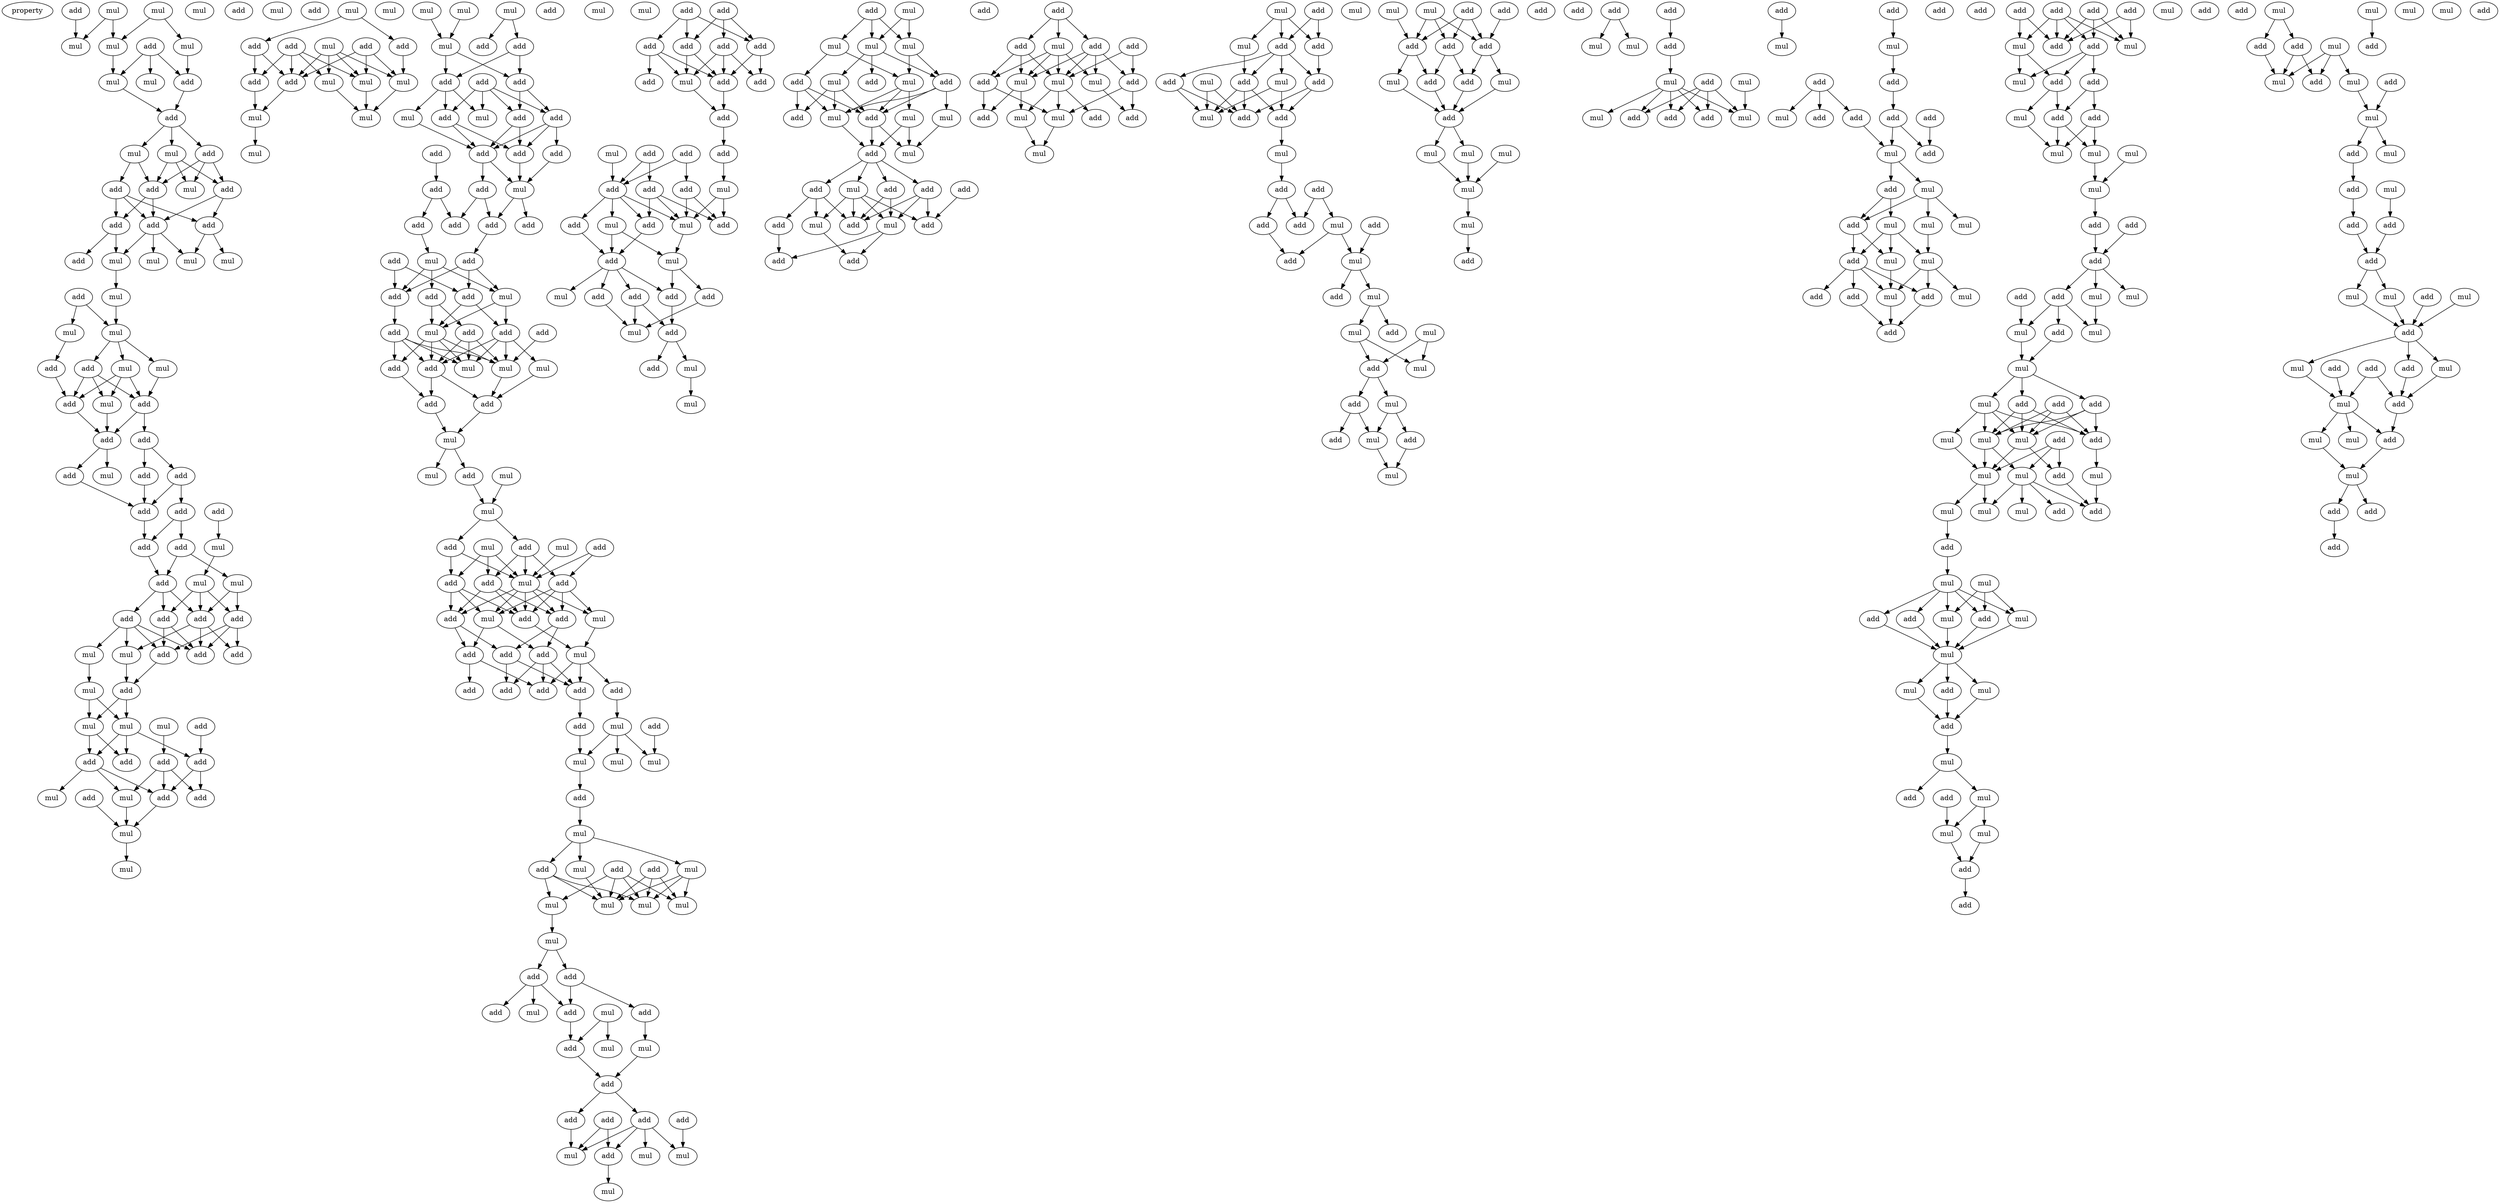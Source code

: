 digraph {
    node [fontcolor=black]
    property [mul=2,lf=1.4]
    0 [ label = mul ];
    1 [ label = mul ];
    2 [ label = add ];
    3 [ label = mul ];
    4 [ label = add ];
    5 [ label = mul ];
    6 [ label = mul ];
    7 [ label = mul ];
    8 [ label = mul ];
    9 [ label = add ];
    10 [ label = add ];
    11 [ label = mul ];
    12 [ label = mul ];
    13 [ label = add ];
    14 [ label = add ];
    15 [ label = mul ];
    16 [ label = add ];
    17 [ label = add ];
    18 [ label = add ];
    19 [ label = add ];
    20 [ label = add ];
    21 [ label = mul ];
    22 [ label = mul ];
    23 [ label = add ];
    24 [ label = mul ];
    25 [ label = mul ];
    26 [ label = mul ];
    27 [ label = add ];
    28 [ label = mul ];
    29 [ label = mul ];
    30 [ label = mul ];
    31 [ label = mul ];
    32 [ label = add ];
    33 [ label = add ];
    34 [ label = mul ];
    35 [ label = add ];
    36 [ label = add ];
    37 [ label = add ];
    38 [ label = add ];
    39 [ label = mul ];
    40 [ label = mul ];
    41 [ label = add ];
    42 [ label = add ];
    43 [ label = add ];
    44 [ label = add ];
    45 [ label = add ];
    46 [ label = add ];
    47 [ label = add ];
    48 [ label = mul ];
    49 [ label = add ];
    50 [ label = mul ];
    51 [ label = mul ];
    52 [ label = add ];
    53 [ label = add ];
    54 [ label = add ];
    55 [ label = add ];
    56 [ label = add ];
    57 [ label = add ];
    58 [ label = mul ];
    59 [ label = add ];
    60 [ label = mul ];
    61 [ label = add ];
    62 [ label = mul ];
    63 [ label = add ];
    64 [ label = mul ];
    65 [ label = add ];
    66 [ label = mul ];
    67 [ label = mul ];
    68 [ label = add ];
    69 [ label = add ];
    70 [ label = add ];
    71 [ label = add ];
    72 [ label = add ];
    73 [ label = mul ];
    74 [ label = add ];
    75 [ label = add ];
    76 [ label = mul ];
    77 [ label = add ];
    78 [ label = mul ];
    79 [ label = mul ];
    80 [ label = mul ];
    81 [ label = add ];
    82 [ label = mul ];
    83 [ label = add ];
    84 [ label = add ];
    85 [ label = add ];
    86 [ label = add ];
    87 [ label = mul ];
    88 [ label = add ];
    89 [ label = mul ];
    90 [ label = add ];
    91 [ label = mul ];
    92 [ label = mul ];
    93 [ label = mul ];
    94 [ label = mul ];
    95 [ label = mul ];
    96 [ label = mul ];
    97 [ label = mul ];
    98 [ label = add ];
    99 [ label = mul ];
    100 [ label = mul ];
    101 [ label = add ];
    102 [ label = mul ];
    103 [ label = add ];
    104 [ label = add ];
    105 [ label = add ];
    106 [ label = add ];
    107 [ label = add ];
    108 [ label = mul ];
    109 [ label = mul ];
    110 [ label = add ];
    111 [ label = add ];
    112 [ label = add ];
    113 [ label = add ];
    114 [ label = add ];
    115 [ label = add ];
    116 [ label = add ];
    117 [ label = add ];
    118 [ label = mul ];
    119 [ label = add ];
    120 [ label = add ];
    121 [ label = add ];
    122 [ label = add ];
    123 [ label = add ];
    124 [ label = add ];
    125 [ label = mul ];
    126 [ label = mul ];
    127 [ label = add ];
    128 [ label = add ];
    129 [ label = add ];
    130 [ label = add ];
    131 [ label = add ];
    132 [ label = add ];
    133 [ label = add ];
    134 [ label = mul ];
    135 [ label = mul ];
    136 [ label = add ];
    137 [ label = mul ];
    138 [ label = add ];
    139 [ label = mul ];
    140 [ label = add ];
    141 [ label = add ];
    142 [ label = mul ];
    143 [ label = mul ];
    144 [ label = mul ];
    145 [ label = add ];
    146 [ label = mul ];
    147 [ label = mul ];
    148 [ label = mul ];
    149 [ label = add ];
    150 [ label = add ];
    151 [ label = mul ];
    152 [ label = add ];
    153 [ label = add ];
    154 [ label = add ];
    155 [ label = add ];
    156 [ label = mul ];
    157 [ label = mul ];
    158 [ label = add ];
    159 [ label = mul ];
    160 [ label = add ];
    161 [ label = add ];
    162 [ label = add ];
    163 [ label = mul ];
    164 [ label = add ];
    165 [ label = add ];
    166 [ label = add ];
    167 [ label = add ];
    168 [ label = add ];
    169 [ label = add ];
    170 [ label = add ];
    171 [ label = mul ];
    172 [ label = add ];
    173 [ label = add ];
    174 [ label = mul ];
    175 [ label = mul ];
    176 [ label = mul ];
    177 [ label = add ];
    178 [ label = mul ];
    179 [ label = mul ];
    180 [ label = add ];
    181 [ label = add ];
    182 [ label = mul ];
    183 [ label = add ];
    184 [ label = mul ];
    185 [ label = mul ];
    186 [ label = mul ];
    187 [ label = mul ];
    188 [ label = mul ];
    189 [ label = mul ];
    190 [ label = add ];
    191 [ label = add ];
    192 [ label = mul ];
    193 [ label = mul ];
    194 [ label = add ];
    195 [ label = add ];
    196 [ label = add ];
    197 [ label = mul ];
    198 [ label = mul ];
    199 [ label = add ];
    200 [ label = add ];
    201 [ label = add ];
    202 [ label = add ];
    203 [ label = add ];
    204 [ label = add ];
    205 [ label = mul ];
    206 [ label = add ];
    207 [ label = mul ];
    208 [ label = mul ];
    209 [ label = mul ];
    210 [ label = add ];
    211 [ label = add ];
    212 [ label = add ];
    213 [ label = add ];
    214 [ label = add ];
    215 [ label = add ];
    216 [ label = add ];
    217 [ label = add ];
    218 [ label = mul ];
    219 [ label = add ];
    220 [ label = add ];
    221 [ label = add ];
    222 [ label = add ];
    223 [ label = mul ];
    224 [ label = add ];
    225 [ label = add ];
    226 [ label = mul ];
    227 [ label = add ];
    228 [ label = add ];
    229 [ label = add ];
    230 [ label = mul ];
    231 [ label = add ];
    232 [ label = mul ];
    233 [ label = add ];
    234 [ label = mul ];
    235 [ label = add ];
    236 [ label = add ];
    237 [ label = add ];
    238 [ label = mul ];
    239 [ label = add ];
    240 [ label = add ];
    241 [ label = add ];
    242 [ label = mul ];
    243 [ label = add ];
    244 [ label = mul ];
    245 [ label = mul ];
    246 [ label = add ];
    247 [ label = add ];
    248 [ label = mul ];
    249 [ label = mul ];
    250 [ label = mul ];
    251 [ label = mul ];
    252 [ label = add ];
    253 [ label = add ];
    254 [ label = mul ];
    255 [ label = add ];
    256 [ label = mul ];
    257 [ label = add ];
    258 [ label = mul ];
    259 [ label = mul ];
    260 [ label = mul ];
    261 [ label = add ];
    262 [ label = add ];
    263 [ label = mul ];
    264 [ label = add ];
    265 [ label = add ];
    266 [ label = add ];
    267 [ label = mul ];
    268 [ label = add ];
    269 [ label = add ];
    270 [ label = mul ];
    271 [ label = add ];
    272 [ label = mul ];
    273 [ label = add ];
    274 [ label = add ];
    275 [ label = add ];
    276 [ label = add ];
    277 [ label = add ];
    278 [ label = add ];
    279 [ label = add ];
    280 [ label = mul ];
    281 [ label = mul ];
    282 [ label = add ];
    283 [ label = mul ];
    284 [ label = add ];
    285 [ label = mul ];
    286 [ label = add ];
    287 [ label = mul ];
    288 [ label = mul ];
    289 [ label = add ];
    290 [ label = add ];
    291 [ label = mul ];
    292 [ label = mul ];
    293 [ label = add ];
    294 [ label = mul ];
    295 [ label = add ];
    296 [ label = add ];
    297 [ label = mul ];
    298 [ label = add ];
    299 [ label = mul ];
    300 [ label = add ];
    301 [ label = add ];
    302 [ label = add ];
    303 [ label = add ];
    304 [ label = mul ];
    305 [ label = mul ];
    306 [ label = add ];
    307 [ label = add ];
    308 [ label = add ];
    309 [ label = mul ];
    310 [ label = add ];
    311 [ label = add ];
    312 [ label = add ];
    313 [ label = mul ];
    314 [ label = add ];
    315 [ label = mul ];
    316 [ label = mul ];
    317 [ label = add ];
    318 [ label = mul ];
    319 [ label = mul ];
    320 [ label = add ];
    321 [ label = mul ];
    322 [ label = add ];
    323 [ label = mul ];
    324 [ label = add ];
    325 [ label = add ];
    326 [ label = mul ];
    327 [ label = mul ];
    328 [ label = add ];
    329 [ label = mul ];
    330 [ label = mul ];
    331 [ label = add ];
    332 [ label = add ];
    333 [ label = add ];
    334 [ label = add ];
    335 [ label = add ];
    336 [ label = add ];
    337 [ label = mul ];
    338 [ label = mul ];
    339 [ label = add ];
    340 [ label = mul ];
    341 [ label = mul ];
    342 [ label = mul ];
    343 [ label = mul ];
    344 [ label = mul ];
    345 [ label = add ];
    346 [ label = add ];
    347 [ label = add ];
    348 [ label = add ];
    349 [ label = add ];
    350 [ label = mul ];
    351 [ label = mul ];
    352 [ label = add ];
    353 [ label = mul ];
    354 [ label = mul ];
    355 [ label = add ];
    356 [ label = add ];
    357 [ label = mul ];
    358 [ label = add ];
    359 [ label = mul ];
    360 [ label = add ];
    361 [ label = add ];
    362 [ label = mul ];
    363 [ label = add ];
    364 [ label = mul ];
    365 [ label = add ];
    366 [ label = add ];
    367 [ label = add ];
    368 [ label = add ];
    369 [ label = add ];
    370 [ label = add ];
    371 [ label = mul ];
    372 [ label = mul ];
    373 [ label = add ];
    374 [ label = add ];
    375 [ label = mul ];
    376 [ label = add ];
    377 [ label = mul ];
    378 [ label = mul ];
    379 [ label = add ];
    380 [ label = mul ];
    381 [ label = mul ];
    382 [ label = mul ];
    383 [ label = add ];
    384 [ label = mul ];
    385 [ label = add ];
    386 [ label = add ];
    387 [ label = mul ];
    388 [ label = add ];
    389 [ label = add ];
    390 [ label = add ];
    391 [ label = add ];
    392 [ label = add ];
    393 [ label = add ];
    394 [ label = add ];
    395 [ label = add ];
    396 [ label = mul ];
    397 [ label = add ];
    398 [ label = mul ];
    399 [ label = mul ];
    400 [ label = add ];
    401 [ label = add ];
    402 [ label = add ];
    403 [ label = add ];
    404 [ label = mul ];
    405 [ label = mul ];
    406 [ label = mul ];
    407 [ label = mul ];
    408 [ label = mul ];
    409 [ label = add ];
    410 [ label = add ];
    411 [ label = add ];
    412 [ label = add ];
    413 [ label = mul ];
    414 [ label = mul ];
    415 [ label = add ];
    416 [ label = mul ];
    417 [ label = add ];
    418 [ label = mul ];
    419 [ label = mul ];
    420 [ label = mul ];
    421 [ label = add ];
    422 [ label = add ];
    423 [ label = mul ];
    424 [ label = add ];
    425 [ label = mul ];
    426 [ label = mul ];
    427 [ label = add ];
    428 [ label = add ];
    429 [ label = mul ];
    430 [ label = mul ];
    431 [ label = mul ];
    432 [ label = add ];
    433 [ label = mul ];
    434 [ label = mul ];
    435 [ label = add ];
    436 [ label = mul ];
    437 [ label = add ];
    438 [ label = mul ];
    439 [ label = add ];
    440 [ label = mul ];
    441 [ label = mul ];
    442 [ label = add ];
    443 [ label = mul ];
    444 [ label = mul ];
    445 [ label = add ];
    446 [ label = add ];
    447 [ label = mul ];
    448 [ label = mul ];
    449 [ label = add ];
    450 [ label = mul ];
    451 [ label = add ];
    452 [ label = mul ];
    453 [ label = mul ];
    454 [ label = add ];
    455 [ label = add ];
    456 [ label = mul ];
    457 [ label = mul ];
    458 [ label = add ];
    459 [ label = add ];
    460 [ label = add ];
    461 [ label = add ];
    462 [ label = mul ];
    463 [ label = add ];
    464 [ label = add ];
    465 [ label = mul ];
    466 [ label = add ];
    467 [ label = mul ];
    468 [ label = add ];
    469 [ label = mul ];
    470 [ label = mul ];
    471 [ label = add ];
    472 [ label = mul ];
    473 [ label = add ];
    474 [ label = mul ];
    475 [ label = mul ];
    476 [ label = mul ];
    477 [ label = mul ];
    478 [ label = add ];
    479 [ label = add ];
    480 [ label = add ];
    481 [ label = add ];
    482 [ label = add ];
    483 [ label = mul ];
    484 [ label = add ];
    485 [ label = mul ];
    486 [ label = mul ];
    487 [ label = add ];
    488 [ label = mul ];
    489 [ label = mul ];
    490 [ label = add ];
    491 [ label = add ];
    492 [ label = add ];
    493 [ label = add ];
    494 [ label = mul ];
    495 [ label = mul ];
    496 [ label = mul ];
    497 [ label = add ];
    498 [ label = mul ];
    499 [ label = add ];
    500 [ label = add ];
    501 [ label = add ];
    0 -> 3 [ name = 0 ];
    0 -> 5 [ name = 1 ];
    1 -> 3 [ name = 2 ];
    1 -> 6 [ name = 3 ];
    2 -> 5 [ name = 4 ];
    3 -> 7 [ name = 5 ];
    4 -> 7 [ name = 6 ];
    4 -> 8 [ name = 7 ];
    4 -> 9 [ name = 8 ];
    6 -> 9 [ name = 9 ];
    7 -> 10 [ name = 10 ];
    9 -> 10 [ name = 11 ];
    10 -> 11 [ name = 12 ];
    10 -> 12 [ name = 13 ];
    10 -> 13 [ name = 14 ];
    11 -> 14 [ name = 15 ];
    11 -> 16 [ name = 16 ];
    12 -> 14 [ name = 17 ];
    12 -> 15 [ name = 18 ];
    12 -> 17 [ name = 19 ];
    13 -> 14 [ name = 20 ];
    13 -> 15 [ name = 21 ];
    13 -> 17 [ name = 22 ];
    14 -> 18 [ name = 23 ];
    14 -> 19 [ name = 24 ];
    16 -> 18 [ name = 25 ];
    16 -> 19 [ name = 26 ];
    16 -> 20 [ name = 27 ];
    17 -> 19 [ name = 28 ];
    17 -> 20 [ name = 29 ];
    18 -> 23 [ name = 30 ];
    18 -> 24 [ name = 31 ];
    19 -> 21 [ name = 32 ];
    19 -> 24 [ name = 33 ];
    19 -> 25 [ name = 34 ];
    20 -> 22 [ name = 35 ];
    20 -> 25 [ name = 36 ];
    24 -> 26 [ name = 37 ];
    26 -> 28 [ name = 38 ];
    27 -> 28 [ name = 39 ];
    27 -> 29 [ name = 40 ];
    28 -> 30 [ name = 41 ];
    28 -> 31 [ name = 42 ];
    28 -> 33 [ name = 43 ];
    29 -> 32 [ name = 44 ];
    30 -> 34 [ name = 45 ];
    30 -> 35 [ name = 46 ];
    30 -> 36 [ name = 47 ];
    31 -> 36 [ name = 48 ];
    32 -> 35 [ name = 49 ];
    33 -> 34 [ name = 50 ];
    33 -> 35 [ name = 51 ];
    33 -> 36 [ name = 52 ];
    34 -> 37 [ name = 53 ];
    35 -> 37 [ name = 54 ];
    36 -> 37 [ name = 55 ];
    36 -> 38 [ name = 56 ];
    37 -> 40 [ name = 57 ];
    37 -> 42 [ name = 58 ];
    38 -> 41 [ name = 59 ];
    38 -> 43 [ name = 60 ];
    41 -> 44 [ name = 61 ];
    42 -> 44 [ name = 62 ];
    43 -> 44 [ name = 63 ];
    43 -> 45 [ name = 64 ];
    44 -> 47 [ name = 65 ];
    45 -> 47 [ name = 66 ];
    45 -> 49 [ name = 67 ];
    46 -> 48 [ name = 68 ];
    47 -> 52 [ name = 69 ];
    48 -> 50 [ name = 70 ];
    49 -> 51 [ name = 71 ];
    49 -> 52 [ name = 72 ];
    50 -> 53 [ name = 73 ];
    50 -> 55 [ name = 74 ];
    50 -> 56 [ name = 75 ];
    51 -> 55 [ name = 76 ];
    51 -> 56 [ name = 77 ];
    52 -> 53 [ name = 78 ];
    52 -> 54 [ name = 79 ];
    52 -> 56 [ name = 80 ];
    53 -> 59 [ name = 81 ];
    53 -> 61 [ name = 82 ];
    54 -> 58 [ name = 83 ];
    54 -> 59 [ name = 84 ];
    54 -> 60 [ name = 85 ];
    54 -> 61 [ name = 86 ];
    55 -> 57 [ name = 87 ];
    55 -> 59 [ name = 88 ];
    55 -> 61 [ name = 89 ];
    56 -> 57 [ name = 90 ];
    56 -> 59 [ name = 91 ];
    56 -> 60 [ name = 92 ];
    58 -> 62 [ name = 93 ];
    60 -> 63 [ name = 94 ];
    61 -> 63 [ name = 95 ];
    62 -> 66 [ name = 96 ];
    62 -> 67 [ name = 97 ];
    63 -> 66 [ name = 98 ];
    63 -> 67 [ name = 99 ];
    64 -> 69 [ name = 100 ];
    66 -> 70 [ name = 101 ];
    66 -> 71 [ name = 102 ];
    66 -> 72 [ name = 103 ];
    67 -> 70 [ name = 104 ];
    67 -> 72 [ name = 105 ];
    68 -> 71 [ name = 106 ];
    69 -> 73 [ name = 107 ];
    69 -> 74 [ name = 108 ];
    69 -> 75 [ name = 109 ];
    70 -> 73 [ name = 110 ];
    70 -> 75 [ name = 111 ];
    70 -> 76 [ name = 112 ];
    71 -> 74 [ name = 113 ];
    71 -> 75 [ name = 114 ];
    73 -> 78 [ name = 115 ];
    75 -> 78 [ name = 116 ];
    77 -> 78 [ name = 117 ];
    78 -> 79 [ name = 118 ];
    82 -> 85 [ name = 119 ];
    82 -> 86 [ name = 120 ];
    83 -> 88 [ name = 121 ];
    83 -> 90 [ name = 122 ];
    83 -> 91 [ name = 123 ];
    83 -> 92 [ name = 124 ];
    84 -> 88 [ name = 125 ];
    84 -> 89 [ name = 126 ];
    84 -> 92 [ name = 127 ];
    85 -> 89 [ name = 128 ];
    86 -> 88 [ name = 129 ];
    86 -> 90 [ name = 130 ];
    87 -> 88 [ name = 131 ];
    87 -> 89 [ name = 132 ];
    87 -> 91 [ name = 133 ];
    87 -> 92 [ name = 134 ];
    88 -> 93 [ name = 135 ];
    89 -> 94 [ name = 136 ];
    90 -> 93 [ name = 137 ];
    91 -> 94 [ name = 138 ];
    92 -> 94 [ name = 139 ];
    93 -> 95 [ name = 140 ];
    97 -> 102 [ name = 141 ];
    99 -> 101 [ name = 142 ];
    99 -> 103 [ name = 143 ];
    100 -> 102 [ name = 144 ];
    101 -> 105 [ name = 145 ];
    101 -> 106 [ name = 146 ];
    102 -> 105 [ name = 147 ];
    102 -> 106 [ name = 148 ];
    104 -> 107 [ name = 149 ];
    104 -> 108 [ name = 150 ];
    104 -> 110 [ name = 151 ];
    104 -> 111 [ name = 152 ];
    105 -> 110 [ name = 153 ];
    105 -> 111 [ name = 154 ];
    106 -> 107 [ name = 155 ];
    106 -> 108 [ name = 156 ];
    106 -> 109 [ name = 157 ];
    107 -> 112 [ name = 158 ];
    107 -> 113 [ name = 159 ];
    109 -> 112 [ name = 160 ];
    110 -> 112 [ name = 161 ];
    110 -> 113 [ name = 162 ];
    110 -> 115 [ name = 163 ];
    111 -> 112 [ name = 164 ];
    111 -> 113 [ name = 165 ];
    112 -> 116 [ name = 166 ];
    112 -> 118 [ name = 167 ];
    113 -> 118 [ name = 168 ];
    114 -> 117 [ name = 169 ];
    115 -> 118 [ name = 170 ];
    116 -> 121 [ name = 171 ];
    116 -> 122 [ name = 172 ];
    117 -> 119 [ name = 173 ];
    117 -> 121 [ name = 174 ];
    118 -> 120 [ name = 175 ];
    118 -> 122 [ name = 176 ];
    119 -> 125 [ name = 177 ];
    122 -> 123 [ name = 178 ];
    123 -> 126 [ name = 179 ];
    123 -> 127 [ name = 180 ];
    123 -> 128 [ name = 181 ];
    124 -> 127 [ name = 182 ];
    124 -> 128 [ name = 183 ];
    125 -> 126 [ name = 184 ];
    125 -> 128 [ name = 185 ];
    125 -> 129 [ name = 186 ];
    126 -> 130 [ name = 187 ];
    126 -> 134 [ name = 188 ];
    127 -> 130 [ name = 189 ];
    127 -> 134 [ name = 190 ];
    128 -> 132 [ name = 191 ];
    129 -> 131 [ name = 192 ];
    129 -> 134 [ name = 193 ];
    130 -> 135 [ name = 194 ];
    130 -> 136 [ name = 195 ];
    130 -> 137 [ name = 196 ];
    130 -> 139 [ name = 197 ];
    131 -> 136 [ name = 198 ];
    131 -> 137 [ name = 199 ];
    131 -> 139 [ name = 200 ];
    132 -> 136 [ name = 201 ];
    132 -> 137 [ name = 202 ];
    132 -> 138 [ name = 203 ];
    132 -> 139 [ name = 204 ];
    133 -> 139 [ name = 205 ];
    134 -> 136 [ name = 206 ];
    134 -> 137 [ name = 207 ];
    134 -> 138 [ name = 208 ];
    134 -> 139 [ name = 209 ];
    135 -> 141 [ name = 210 ];
    136 -> 140 [ name = 211 ];
    136 -> 141 [ name = 212 ];
    138 -> 140 [ name = 213 ];
    139 -> 141 [ name = 214 ];
    140 -> 142 [ name = 215 ];
    141 -> 142 [ name = 216 ];
    142 -> 144 [ name = 217 ];
    142 -> 145 [ name = 218 ];
    143 -> 147 [ name = 219 ];
    145 -> 147 [ name = 220 ];
    147 -> 149 [ name = 221 ];
    147 -> 152 [ name = 222 ];
    148 -> 153 [ name = 223 ];
    148 -> 155 [ name = 224 ];
    148 -> 156 [ name = 225 ];
    149 -> 153 [ name = 226 ];
    149 -> 154 [ name = 227 ];
    149 -> 156 [ name = 228 ];
    150 -> 154 [ name = 229 ];
    150 -> 156 [ name = 230 ];
    151 -> 156 [ name = 231 ];
    152 -> 155 [ name = 232 ];
    152 -> 156 [ name = 233 ];
    153 -> 158 [ name = 234 ];
    153 -> 160 [ name = 235 ];
    153 -> 161 [ name = 236 ];
    154 -> 157 [ name = 237 ];
    154 -> 159 [ name = 238 ];
    154 -> 160 [ name = 239 ];
    154 -> 161 [ name = 240 ];
    155 -> 158 [ name = 241 ];
    155 -> 159 [ name = 242 ];
    155 -> 160 [ name = 243 ];
    156 -> 157 [ name = 244 ];
    156 -> 158 [ name = 245 ];
    156 -> 159 [ name = 246 ];
    156 -> 160 [ name = 247 ];
    156 -> 161 [ name = 248 ];
    157 -> 163 [ name = 249 ];
    158 -> 162 [ name = 250 ];
    158 -> 165 [ name = 251 ];
    159 -> 164 [ name = 252 ];
    159 -> 165 [ name = 253 ];
    160 -> 163 [ name = 254 ];
    161 -> 162 [ name = 255 ];
    161 -> 164 [ name = 256 ];
    162 -> 167 [ name = 257 ];
    162 -> 168 [ name = 258 ];
    163 -> 166 [ name = 259 ];
    163 -> 168 [ name = 260 ];
    163 -> 169 [ name = 261 ];
    164 -> 167 [ name = 262 ];
    164 -> 168 [ name = 263 ];
    164 -> 169 [ name = 264 ];
    165 -> 169 [ name = 265 ];
    165 -> 170 [ name = 266 ];
    166 -> 171 [ name = 267 ];
    168 -> 172 [ name = 268 ];
    171 -> 174 [ name = 269 ];
    171 -> 175 [ name = 270 ];
    171 -> 176 [ name = 271 ];
    172 -> 176 [ name = 272 ];
    173 -> 174 [ name = 273 ];
    176 -> 177 [ name = 274 ];
    177 -> 179 [ name = 275 ];
    179 -> 181 [ name = 276 ];
    179 -> 182 [ name = 277 ];
    179 -> 184 [ name = 278 ];
    180 -> 185 [ name = 279 ];
    180 -> 186 [ name = 280 ];
    180 -> 187 [ name = 281 ];
    180 -> 188 [ name = 282 ];
    181 -> 185 [ name = 283 ];
    181 -> 187 [ name = 284 ];
    181 -> 188 [ name = 285 ];
    182 -> 185 [ name = 286 ];
    182 -> 186 [ name = 287 ];
    182 -> 187 [ name = 288 ];
    183 -> 185 [ name = 289 ];
    183 -> 186 [ name = 290 ];
    183 -> 187 [ name = 291 ];
    184 -> 187 [ name = 292 ];
    188 -> 189 [ name = 293 ];
    189 -> 190 [ name = 294 ];
    189 -> 191 [ name = 295 ];
    190 -> 192 [ name = 296 ];
    190 -> 194 [ name = 297 ];
    190 -> 196 [ name = 298 ];
    191 -> 195 [ name = 299 ];
    191 -> 196 [ name = 300 ];
    193 -> 198 [ name = 301 ];
    193 -> 199 [ name = 302 ];
    195 -> 197 [ name = 303 ];
    196 -> 199 [ name = 304 ];
    197 -> 200 [ name = 305 ];
    199 -> 200 [ name = 306 ];
    200 -> 201 [ name = 307 ];
    200 -> 204 [ name = 308 ];
    201 -> 205 [ name = 309 ];
    202 -> 205 [ name = 310 ];
    202 -> 206 [ name = 311 ];
    203 -> 208 [ name = 312 ];
    204 -> 205 [ name = 313 ];
    204 -> 206 [ name = 314 ];
    204 -> 207 [ name = 315 ];
    204 -> 208 [ name = 316 ];
    206 -> 209 [ name = 317 ];
    210 -> 212 [ name = 318 ];
    210 -> 213 [ name = 319 ];
    210 -> 214 [ name = 320 ];
    211 -> 212 [ name = 321 ];
    211 -> 213 [ name = 322 ];
    211 -> 215 [ name = 323 ];
    212 -> 217 [ name = 324 ];
    212 -> 218 [ name = 325 ];
    213 -> 217 [ name = 326 ];
    213 -> 219 [ name = 327 ];
    214 -> 216 [ name = 328 ];
    214 -> 217 [ name = 329 ];
    214 -> 218 [ name = 330 ];
    215 -> 217 [ name = 331 ];
    215 -> 218 [ name = 332 ];
    215 -> 219 [ name = 333 ];
    217 -> 220 [ name = 334 ];
    218 -> 220 [ name = 335 ];
    220 -> 222 [ name = 336 ];
    221 -> 225 [ name = 337 ];
    221 -> 228 [ name = 338 ];
    222 -> 226 [ name = 339 ];
    223 -> 225 [ name = 340 ];
    224 -> 225 [ name = 341 ];
    224 -> 227 [ name = 342 ];
    225 -> 229 [ name = 343 ];
    225 -> 230 [ name = 344 ];
    225 -> 232 [ name = 345 ];
    225 -> 233 [ name = 346 ];
    226 -> 230 [ name = 347 ];
    226 -> 231 [ name = 348 ];
    227 -> 230 [ name = 349 ];
    227 -> 231 [ name = 350 ];
    228 -> 229 [ name = 351 ];
    228 -> 230 [ name = 352 ];
    228 -> 231 [ name = 353 ];
    229 -> 235 [ name = 354 ];
    230 -> 234 [ name = 355 ];
    232 -> 234 [ name = 356 ];
    232 -> 235 [ name = 357 ];
    233 -> 235 [ name = 358 ];
    234 -> 237 [ name = 359 ];
    234 -> 240 [ name = 360 ];
    235 -> 236 [ name = 361 ];
    235 -> 238 [ name = 362 ];
    235 -> 239 [ name = 363 ];
    235 -> 240 [ name = 364 ];
    236 -> 241 [ name = 365 ];
    236 -> 242 [ name = 366 ];
    237 -> 242 [ name = 367 ];
    239 -> 242 [ name = 368 ];
    240 -> 241 [ name = 369 ];
    241 -> 243 [ name = 370 ];
    241 -> 244 [ name = 371 ];
    244 -> 245 [ name = 372 ];
    246 -> 249 [ name = 373 ];
    246 -> 250 [ name = 374 ];
    246 -> 251 [ name = 375 ];
    248 -> 250 [ name = 376 ];
    248 -> 251 [ name = 377 ];
    249 -> 253 [ name = 378 ];
    249 -> 254 [ name = 379 ];
    250 -> 252 [ name = 380 ];
    250 -> 255 [ name = 381 ];
    250 -> 256 [ name = 382 ];
    251 -> 254 [ name = 383 ];
    251 -> 255 [ name = 384 ];
    253 -> 257 [ name = 385 ];
    253 -> 258 [ name = 386 ];
    253 -> 261 [ name = 387 ];
    254 -> 257 [ name = 388 ];
    254 -> 258 [ name = 389 ];
    254 -> 260 [ name = 390 ];
    255 -> 257 [ name = 391 ];
    255 -> 258 [ name = 392 ];
    255 -> 259 [ name = 393 ];
    256 -> 257 [ name = 394 ];
    256 -> 258 [ name = 395 ];
    256 -> 261 [ name = 396 ];
    257 -> 262 [ name = 397 ];
    257 -> 263 [ name = 398 ];
    258 -> 262 [ name = 399 ];
    259 -> 263 [ name = 400 ];
    260 -> 262 [ name = 401 ];
    260 -> 263 [ name = 402 ];
    262 -> 264 [ name = 403 ];
    262 -> 266 [ name = 404 ];
    262 -> 267 [ name = 405 ];
    262 -> 268 [ name = 406 ];
    264 -> 269 [ name = 407 ];
    264 -> 270 [ name = 408 ];
    264 -> 271 [ name = 409 ];
    265 -> 273 [ name = 410 ];
    266 -> 271 [ name = 411 ];
    266 -> 272 [ name = 412 ];
    267 -> 270 [ name = 413 ];
    267 -> 271 [ name = 414 ];
    267 -> 272 [ name = 415 ];
    267 -> 273 [ name = 416 ];
    268 -> 271 [ name = 417 ];
    268 -> 272 [ name = 418 ];
    268 -> 273 [ name = 419 ];
    269 -> 274 [ name = 420 ];
    270 -> 275 [ name = 421 ];
    272 -> 274 [ name = 422 ];
    272 -> 275 [ name = 423 ];
    276 -> 277 [ name = 424 ];
    276 -> 278 [ name = 425 ];
    276 -> 280 [ name = 426 ];
    277 -> 281 [ name = 427 ];
    277 -> 282 [ name = 428 ];
    277 -> 283 [ name = 429 ];
    277 -> 285 [ name = 430 ];
    278 -> 281 [ name = 431 ];
    278 -> 283 [ name = 432 ];
    278 -> 284 [ name = 433 ];
    279 -> 281 [ name = 434 ];
    279 -> 282 [ name = 435 ];
    280 -> 281 [ name = 436 ];
    280 -> 283 [ name = 437 ];
    280 -> 284 [ name = 438 ];
    280 -> 285 [ name = 439 ];
    281 -> 287 [ name = 440 ];
    281 -> 288 [ name = 441 ];
    281 -> 289 [ name = 442 ];
    282 -> 286 [ name = 443 ];
    282 -> 288 [ name = 444 ];
    283 -> 287 [ name = 445 ];
    283 -> 290 [ name = 446 ];
    284 -> 288 [ name = 447 ];
    284 -> 290 [ name = 448 ];
    285 -> 286 [ name = 449 ];
    287 -> 291 [ name = 450 ];
    288 -> 291 [ name = 451 ];
    292 -> 294 [ name = 452 ];
    292 -> 295 [ name = 453 ];
    292 -> 296 [ name = 454 ];
    293 -> 295 [ name = 455 ];
    293 -> 296 [ name = 456 ];
    294 -> 300 [ name = 457 ];
    295 -> 301 [ name = 458 ];
    296 -> 298 [ name = 459 ];
    296 -> 299 [ name = 460 ];
    296 -> 300 [ name = 461 ];
    296 -> 301 [ name = 462 ];
    297 -> 302 [ name = 463 ];
    297 -> 304 [ name = 464 ];
    298 -> 302 [ name = 465 ];
    298 -> 304 [ name = 466 ];
    299 -> 303 [ name = 467 ];
    299 -> 304 [ name = 468 ];
    300 -> 302 [ name = 469 ];
    300 -> 303 [ name = 470 ];
    300 -> 304 [ name = 471 ];
    301 -> 302 [ name = 472 ];
    301 -> 303 [ name = 473 ];
    303 -> 305 [ name = 474 ];
    305 -> 306 [ name = 475 ];
    306 -> 310 [ name = 476 ];
    306 -> 311 [ name = 477 ];
    307 -> 309 [ name = 478 ];
    307 -> 310 [ name = 479 ];
    308 -> 313 [ name = 480 ];
    309 -> 312 [ name = 481 ];
    309 -> 313 [ name = 482 ];
    311 -> 312 [ name = 483 ];
    313 -> 314 [ name = 484 ];
    313 -> 315 [ name = 485 ];
    315 -> 317 [ name = 486 ];
    315 -> 319 [ name = 487 ];
    316 -> 320 [ name = 488 ];
    316 -> 321 [ name = 489 ];
    319 -> 320 [ name = 490 ];
    319 -> 321 [ name = 491 ];
    320 -> 322 [ name = 492 ];
    320 -> 323 [ name = 493 ];
    322 -> 324 [ name = 494 ];
    322 -> 326 [ name = 495 ];
    323 -> 325 [ name = 496 ];
    323 -> 326 [ name = 497 ];
    325 -> 327 [ name = 498 ];
    326 -> 327 [ name = 499 ];
    328 -> 333 [ name = 500 ];
    329 -> 332 [ name = 501 ];
    330 -> 332 [ name = 502 ];
    330 -> 333 [ name = 503 ];
    330 -> 334 [ name = 504 ];
    331 -> 332 [ name = 505 ];
    331 -> 333 [ name = 506 ];
    331 -> 334 [ name = 507 ];
    332 -> 335 [ name = 508 ];
    332 -> 337 [ name = 509 ];
    333 -> 336 [ name = 510 ];
    333 -> 338 [ name = 511 ];
    334 -> 335 [ name = 512 ];
    334 -> 336 [ name = 513 ];
    335 -> 339 [ name = 514 ];
    336 -> 339 [ name = 515 ];
    337 -> 339 [ name = 516 ];
    338 -> 339 [ name = 517 ];
    339 -> 340 [ name = 518 ];
    339 -> 341 [ name = 519 ];
    340 -> 343 [ name = 520 ];
    341 -> 343 [ name = 521 ];
    342 -> 343 [ name = 522 ];
    343 -> 344 [ name = 523 ];
    344 -> 347 [ name = 524 ];
    348 -> 350 [ name = 525 ];
    348 -> 351 [ name = 526 ];
    349 -> 352 [ name = 527 ];
    352 -> 353 [ name = 528 ];
    353 -> 356 [ name = 529 ];
    353 -> 357 [ name = 530 ];
    353 -> 358 [ name = 531 ];
    353 -> 359 [ name = 532 ];
    353 -> 360 [ name = 533 ];
    354 -> 359 [ name = 534 ];
    355 -> 356 [ name = 535 ];
    355 -> 358 [ name = 536 ];
    355 -> 359 [ name = 537 ];
    355 -> 360 [ name = 538 ];
    361 -> 362 [ name = 539 ];
    363 -> 364 [ name = 540 ];
    364 -> 365 [ name = 541 ];
    365 -> 368 [ name = 542 ];
    366 -> 369 [ name = 543 ];
    366 -> 370 [ name = 544 ];
    366 -> 371 [ name = 545 ];
    367 -> 374 [ name = 546 ];
    368 -> 372 [ name = 547 ];
    368 -> 374 [ name = 548 ];
    370 -> 372 [ name = 549 ];
    372 -> 375 [ name = 550 ];
    372 -> 376 [ name = 551 ];
    375 -> 377 [ name = 552 ];
    375 -> 379 [ name = 553 ];
    375 -> 380 [ name = 554 ];
    376 -> 378 [ name = 555 ];
    376 -> 379 [ name = 556 ];
    378 -> 381 [ name = 557 ];
    378 -> 382 [ name = 558 ];
    378 -> 383 [ name = 559 ];
    379 -> 381 [ name = 560 ];
    379 -> 383 [ name = 561 ];
    380 -> 382 [ name = 562 ];
    381 -> 387 [ name = 563 ];
    382 -> 384 [ name = 564 ];
    382 -> 385 [ name = 565 ];
    382 -> 387 [ name = 566 ];
    383 -> 385 [ name = 567 ];
    383 -> 386 [ name = 568 ];
    383 -> 387 [ name = 569 ];
    383 -> 388 [ name = 570 ];
    385 -> 389 [ name = 571 ];
    387 -> 389 [ name = 572 ];
    388 -> 389 [ name = 573 ];
    391 -> 395 [ name = 574 ];
    391 -> 396 [ name = 575 ];
    392 -> 395 [ name = 576 ];
    392 -> 396 [ name = 577 ];
    392 -> 397 [ name = 578 ];
    392 -> 398 [ name = 579 ];
    393 -> 395 [ name = 580 ];
    393 -> 398 [ name = 581 ];
    394 -> 395 [ name = 582 ];
    394 -> 397 [ name = 583 ];
    394 -> 398 [ name = 584 ];
    396 -> 399 [ name = 585 ];
    396 -> 400 [ name = 586 ];
    397 -> 399 [ name = 587 ];
    397 -> 400 [ name = 588 ];
    397 -> 401 [ name = 589 ];
    400 -> 402 [ name = 590 ];
    400 -> 404 [ name = 591 ];
    401 -> 402 [ name = 592 ];
    401 -> 403 [ name = 593 ];
    402 -> 405 [ name = 594 ];
    402 -> 406 [ name = 595 ];
    403 -> 405 [ name = 596 ];
    403 -> 406 [ name = 597 ];
    404 -> 406 [ name = 598 ];
    405 -> 408 [ name = 599 ];
    407 -> 408 [ name = 600 ];
    408 -> 409 [ name = 601 ];
    409 -> 411 [ name = 602 ];
    410 -> 411 [ name = 603 ];
    411 -> 412 [ name = 604 ];
    411 -> 413 [ name = 605 ];
    411 -> 416 [ name = 606 ];
    412 -> 417 [ name = 607 ];
    412 -> 418 [ name = 608 ];
    412 -> 419 [ name = 609 ];
    413 -> 418 [ name = 610 ];
    415 -> 419 [ name = 611 ];
    417 -> 420 [ name = 612 ];
    419 -> 420 [ name = 613 ];
    420 -> 422 [ name = 614 ];
    420 -> 423 [ name = 615 ];
    420 -> 424 [ name = 616 ];
    421 -> 426 [ name = 617 ];
    421 -> 427 [ name = 618 ];
    421 -> 429 [ name = 619 ];
    422 -> 426 [ name = 620 ];
    422 -> 427 [ name = 621 ];
    422 -> 429 [ name = 622 ];
    423 -> 425 [ name = 623 ];
    423 -> 426 [ name = 624 ];
    423 -> 427 [ name = 625 ];
    423 -> 429 [ name = 626 ];
    424 -> 426 [ name = 627 ];
    424 -> 427 [ name = 628 ];
    424 -> 429 [ name = 629 ];
    425 -> 433 [ name = 630 ];
    426 -> 430 [ name = 631 ];
    426 -> 433 [ name = 632 ];
    427 -> 431 [ name = 633 ];
    428 -> 430 [ name = 634 ];
    428 -> 432 [ name = 635 ];
    428 -> 433 [ name = 636 ];
    429 -> 432 [ name = 637 ];
    429 -> 433 [ name = 638 ];
    430 -> 435 [ name = 639 ];
    430 -> 436 [ name = 640 ];
    430 -> 437 [ name = 641 ];
    430 -> 438 [ name = 642 ];
    431 -> 435 [ name = 643 ];
    432 -> 435 [ name = 644 ];
    433 -> 434 [ name = 645 ];
    433 -> 436 [ name = 646 ];
    434 -> 439 [ name = 647 ];
    439 -> 440 [ name = 648 ];
    440 -> 442 [ name = 649 ];
    440 -> 443 [ name = 650 ];
    440 -> 444 [ name = 651 ];
    440 -> 445 [ name = 652 ];
    440 -> 446 [ name = 653 ];
    441 -> 443 [ name = 654 ];
    441 -> 444 [ name = 655 ];
    441 -> 446 [ name = 656 ];
    442 -> 447 [ name = 657 ];
    443 -> 447 [ name = 658 ];
    444 -> 447 [ name = 659 ];
    445 -> 447 [ name = 660 ];
    446 -> 447 [ name = 661 ];
    447 -> 448 [ name = 662 ];
    447 -> 449 [ name = 663 ];
    447 -> 450 [ name = 664 ];
    448 -> 451 [ name = 665 ];
    449 -> 451 [ name = 666 ];
    450 -> 451 [ name = 667 ];
    451 -> 452 [ name = 668 ];
    452 -> 453 [ name = 669 ];
    452 -> 455 [ name = 670 ];
    453 -> 456 [ name = 671 ];
    453 -> 457 [ name = 672 ];
    454 -> 457 [ name = 673 ];
    456 -> 460 [ name = 674 ];
    457 -> 460 [ name = 675 ];
    460 -> 461 [ name = 676 ];
    462 -> 463 [ name = 677 ];
    462 -> 464 [ name = 678 ];
    463 -> 466 [ name = 679 ];
    463 -> 469 [ name = 680 ];
    464 -> 469 [ name = 681 ];
    465 -> 466 [ name = 682 ];
    465 -> 467 [ name = 683 ];
    465 -> 469 [ name = 684 ];
    467 -> 470 [ name = 685 ];
    468 -> 470 [ name = 686 ];
    470 -> 471 [ name = 687 ];
    470 -> 472 [ name = 688 ];
    471 -> 473 [ name = 689 ];
    473 -> 479 [ name = 690 ];
    474 -> 478 [ name = 691 ];
    475 -> 480 [ name = 692 ];
    478 -> 481 [ name = 693 ];
    479 -> 481 [ name = 694 ];
    481 -> 483 [ name = 695 ];
    481 -> 485 [ name = 696 ];
    483 -> 487 [ name = 697 ];
    484 -> 487 [ name = 698 ];
    485 -> 487 [ name = 699 ];
    486 -> 487 [ name = 700 ];
    487 -> 488 [ name = 701 ];
    487 -> 489 [ name = 702 ];
    487 -> 491 [ name = 703 ];
    488 -> 494 [ name = 704 ];
    489 -> 493 [ name = 705 ];
    490 -> 494 [ name = 706 ];
    491 -> 493 [ name = 707 ];
    492 -> 493 [ name = 708 ];
    492 -> 494 [ name = 709 ];
    493 -> 497 [ name = 710 ];
    494 -> 495 [ name = 711 ];
    494 -> 496 [ name = 712 ];
    494 -> 497 [ name = 713 ];
    496 -> 498 [ name = 714 ];
    497 -> 498 [ name = 715 ];
    498 -> 499 [ name = 716 ];
    498 -> 500 [ name = 717 ];
    499 -> 501 [ name = 718 ];
}
